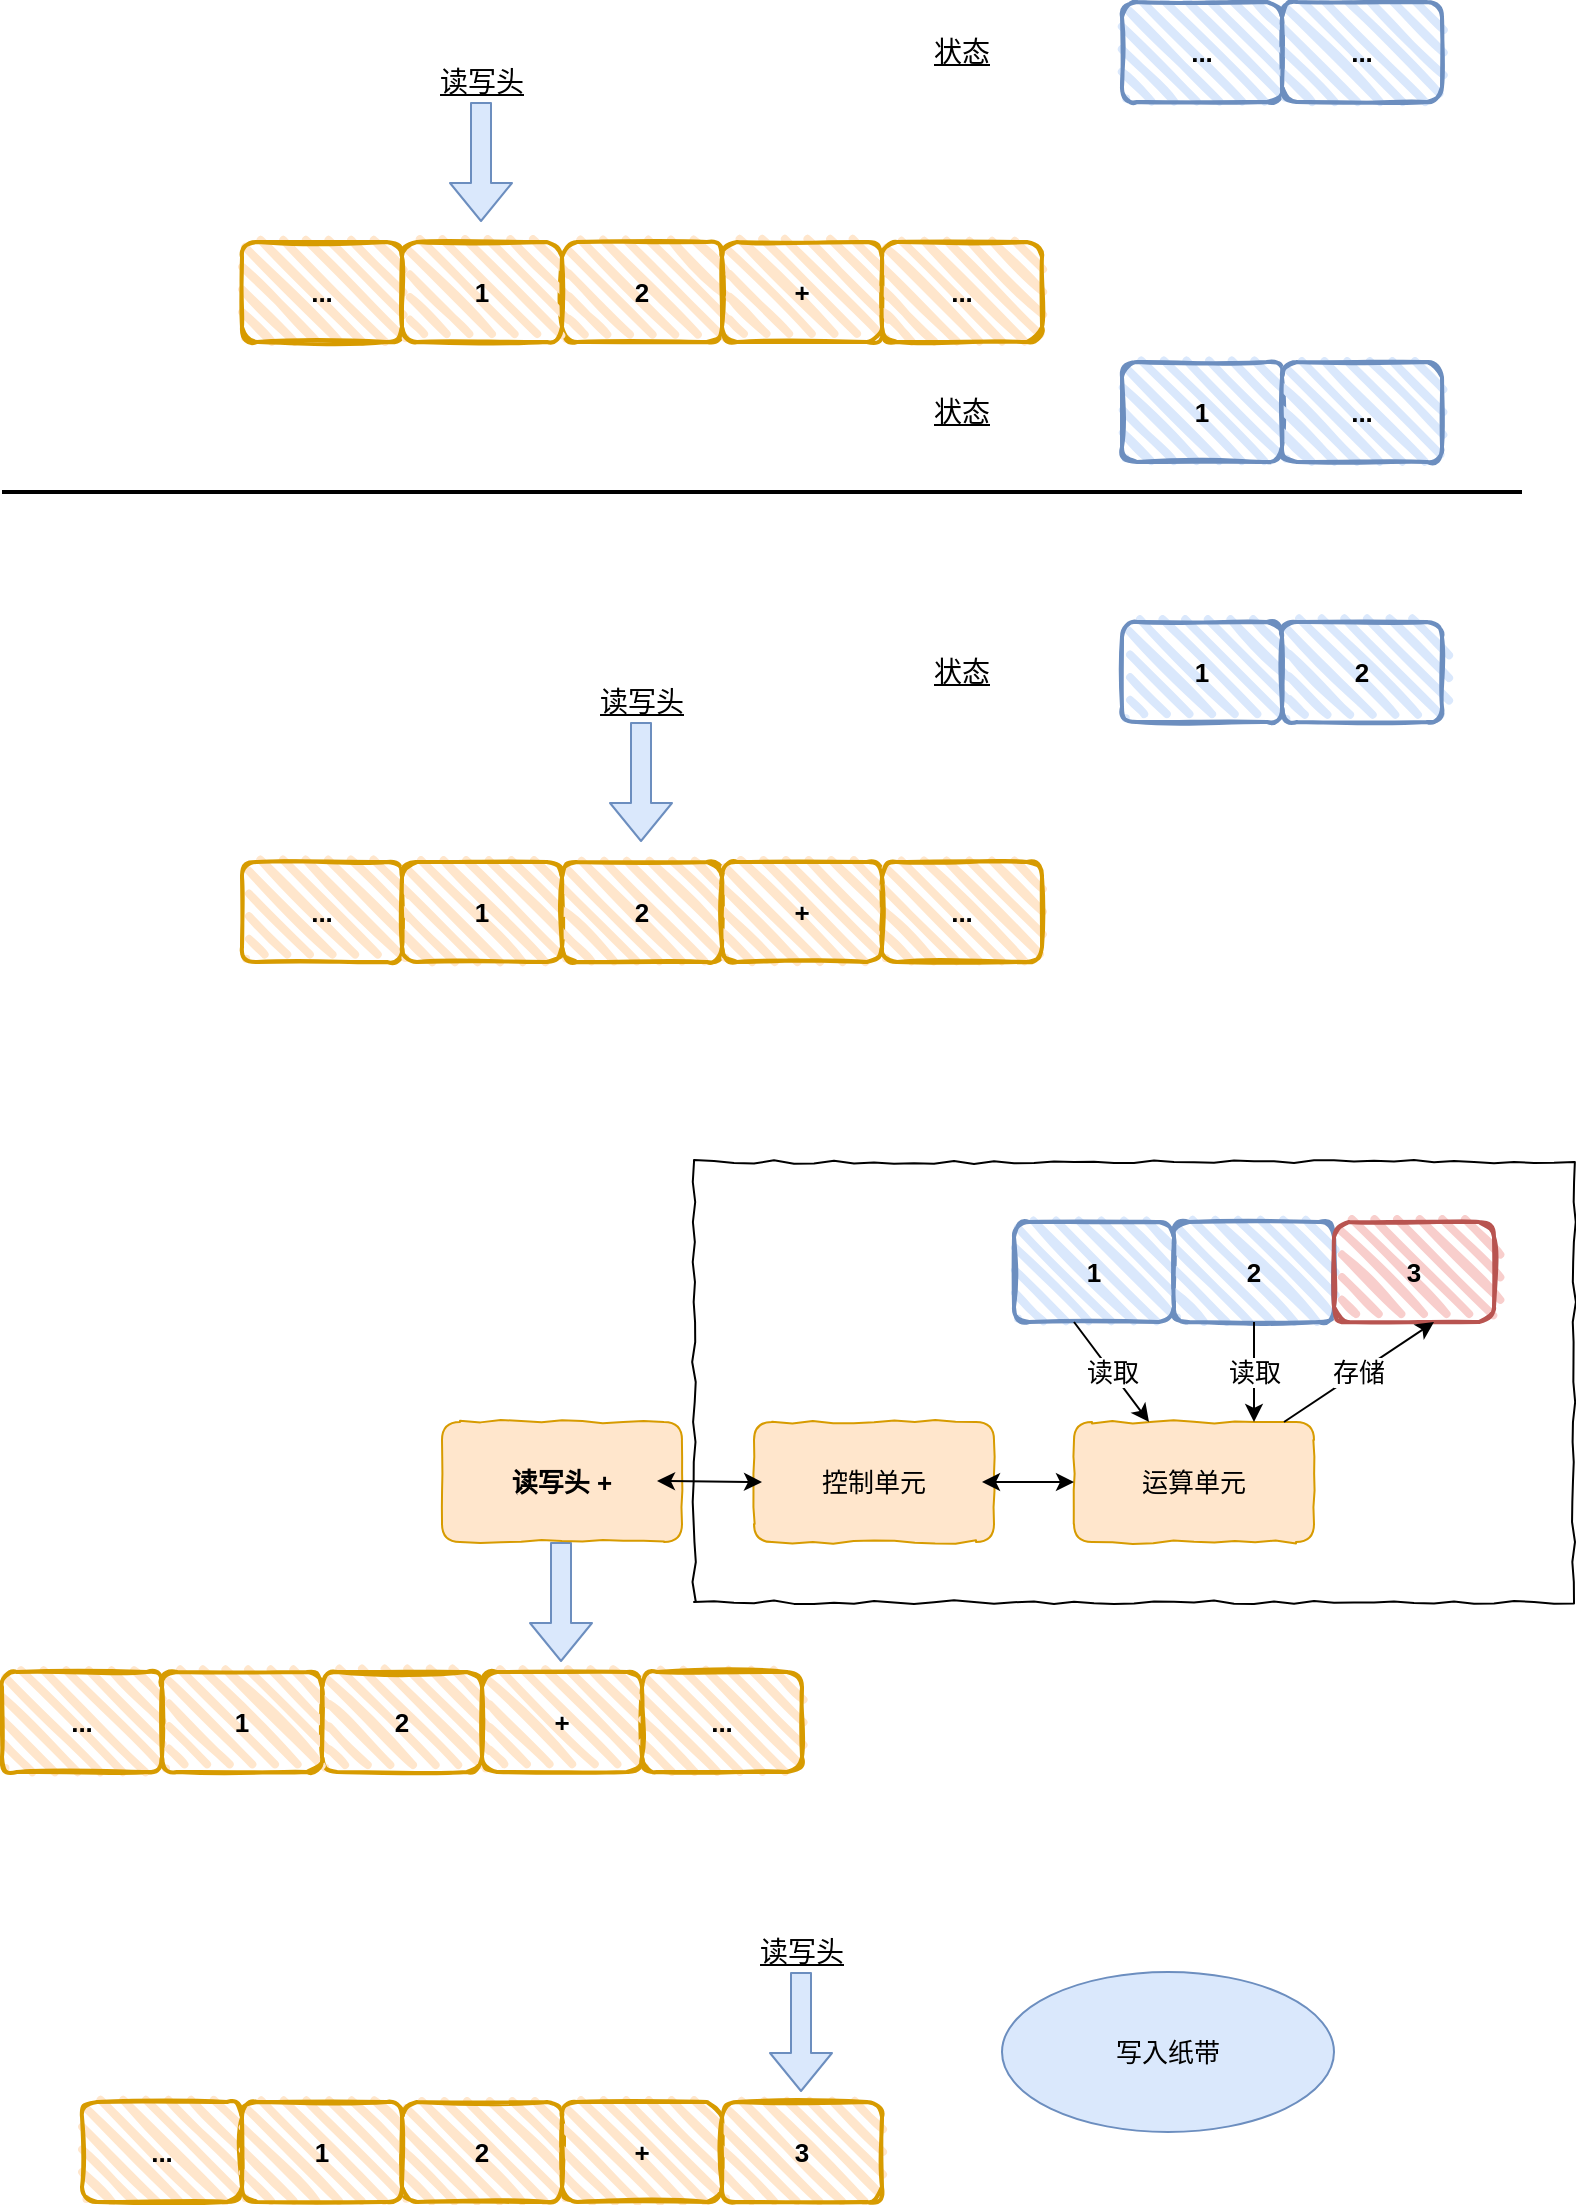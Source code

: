 <mxfile version="14.6.9" type="github">
  <diagram id="C5RBs43oDa-KdzZeNtuy" name="Page-1">
    <mxGraphModel dx="1422" dy="763" grid="1" gridSize="10" guides="1" tooltips="1" connect="1" arrows="1" fold="1" page="1" pageScale="1" pageWidth="827" pageHeight="1169" math="0" shadow="0">
      <root>
        <mxCell id="WIyWlLk6GJQsqaUBKTNV-0" />
        <mxCell id="WIyWlLk6GJQsqaUBKTNV-1" parent="WIyWlLk6GJQsqaUBKTNV-0" />
        <mxCell id="q5xzJfP4Nafqat3uKKbd-0" value="..." style="rounded=1;whiteSpace=wrap;html=1;strokeWidth=2;fillWeight=4;hachureGap=8;hachureAngle=45;fillColor=#ffe6cc;sketch=1;strokeColor=#d79b00;fontStyle=1;fontSize=13;" vertex="1" parent="WIyWlLk6GJQsqaUBKTNV-1">
          <mxGeometry x="160" y="160" width="80" height="50" as="geometry" />
        </mxCell>
        <mxCell id="q5xzJfP4Nafqat3uKKbd-1" value="2" style="rounded=1;whiteSpace=wrap;html=1;strokeWidth=2;fillWeight=4;hachureGap=8;hachureAngle=45;fillColor=#ffe6cc;sketch=1;strokeColor=#d79b00;fontStyle=1;fontSize=13;" vertex="1" parent="WIyWlLk6GJQsqaUBKTNV-1">
          <mxGeometry x="320" y="160" width="80" height="50" as="geometry" />
        </mxCell>
        <mxCell id="q5xzJfP4Nafqat3uKKbd-2" value="1" style="rounded=1;whiteSpace=wrap;html=1;strokeWidth=2;fillWeight=4;hachureGap=8;hachureAngle=45;fillColor=#ffe6cc;sketch=1;strokeColor=#d79b00;fontStyle=1;fontSize=13;" vertex="1" parent="WIyWlLk6GJQsqaUBKTNV-1">
          <mxGeometry x="240" y="160" width="80" height="50" as="geometry" />
        </mxCell>
        <mxCell id="q5xzJfP4Nafqat3uKKbd-3" value="+" style="rounded=1;whiteSpace=wrap;html=1;strokeWidth=2;fillWeight=4;hachureGap=8;hachureAngle=45;fillColor=#ffe6cc;sketch=1;strokeColor=#d79b00;fontStyle=1;fontSize=13;" vertex="1" parent="WIyWlLk6GJQsqaUBKTNV-1">
          <mxGeometry x="400" y="160" width="80" height="50" as="geometry" />
        </mxCell>
        <mxCell id="q5xzJfP4Nafqat3uKKbd-5" value="..." style="rounded=1;whiteSpace=wrap;html=1;strokeWidth=2;fillWeight=4;hachureGap=8;hachureAngle=45;fillColor=#ffe6cc;sketch=1;strokeColor=#d79b00;fontStyle=1;fontSize=13;" vertex="1" parent="WIyWlLk6GJQsqaUBKTNV-1">
          <mxGeometry x="480" y="160" width="80" height="50" as="geometry" />
        </mxCell>
        <mxCell id="q5xzJfP4Nafqat3uKKbd-6" value="" style="shape=flexArrow;endArrow=classic;html=1;fillColor=#dae8fc;strokeColor=#6c8ebf;" edge="1" parent="WIyWlLk6GJQsqaUBKTNV-1">
          <mxGeometry width="50" height="50" relative="1" as="geometry">
            <mxPoint x="279.5" y="90" as="sourcePoint" />
            <mxPoint x="279.5" y="150" as="targetPoint" />
          </mxGeometry>
        </mxCell>
        <mxCell id="q5xzJfP4Nafqat3uKKbd-9" value="读写头" style="text;html=1;strokeColor=none;fillColor=none;align=center;verticalAlign=middle;whiteSpace=wrap;rounded=0;fontSize=14;fontStyle=4;horizontal=1;" vertex="1" parent="WIyWlLk6GJQsqaUBKTNV-1">
          <mxGeometry x="240" y="70" width="80" height="20" as="geometry" />
        </mxCell>
        <mxCell id="q5xzJfP4Nafqat3uKKbd-10" value="1" style="rounded=1;whiteSpace=wrap;html=1;strokeWidth=2;fillWeight=4;hachureGap=8;hachureAngle=45;fillColor=#dae8fc;sketch=1;strokeColor=#6c8ebf;fontStyle=1;fontSize=13;" vertex="1" parent="WIyWlLk6GJQsqaUBKTNV-1">
          <mxGeometry x="600" y="220" width="80" height="50" as="geometry" />
        </mxCell>
        <mxCell id="q5xzJfP4Nafqat3uKKbd-12" value="..." style="rounded=1;whiteSpace=wrap;html=1;strokeWidth=2;fillWeight=4;hachureGap=8;hachureAngle=45;fillColor=#dae8fc;sketch=1;strokeColor=#6c8ebf;fontStyle=1;fontSize=13;" vertex="1" parent="WIyWlLk6GJQsqaUBKTNV-1">
          <mxGeometry x="680" y="220" width="80" height="50" as="geometry" />
        </mxCell>
        <mxCell id="q5xzJfP4Nafqat3uKKbd-13" value="状态" style="text;html=1;strokeColor=none;fillColor=none;align=center;verticalAlign=middle;whiteSpace=wrap;rounded=0;fontSize=14;fontStyle=4;horizontal=1;" vertex="1" parent="WIyWlLk6GJQsqaUBKTNV-1">
          <mxGeometry x="480" y="235" width="80" height="20" as="geometry" />
        </mxCell>
        <mxCell id="q5xzJfP4Nafqat3uKKbd-14" value="" style="line;strokeWidth=2;html=1;fontSize=13;" vertex="1" parent="WIyWlLk6GJQsqaUBKTNV-1">
          <mxGeometry x="40" y="280" width="760" height="10" as="geometry" />
        </mxCell>
        <mxCell id="q5xzJfP4Nafqat3uKKbd-15" value="..." style="rounded=1;whiteSpace=wrap;html=1;strokeWidth=2;fillWeight=4;hachureGap=8;hachureAngle=45;fillColor=#ffe6cc;sketch=1;strokeColor=#d79b00;fontStyle=1;fontSize=13;" vertex="1" parent="WIyWlLk6GJQsqaUBKTNV-1">
          <mxGeometry x="160" y="470" width="80" height="50" as="geometry" />
        </mxCell>
        <mxCell id="q5xzJfP4Nafqat3uKKbd-16" value="2" style="rounded=1;whiteSpace=wrap;html=1;strokeWidth=2;fillWeight=4;hachureGap=8;hachureAngle=45;fillColor=#ffe6cc;sketch=1;strokeColor=#d79b00;fontStyle=1;fontSize=13;" vertex="1" parent="WIyWlLk6GJQsqaUBKTNV-1">
          <mxGeometry x="320" y="470" width="80" height="50" as="geometry" />
        </mxCell>
        <mxCell id="q5xzJfP4Nafqat3uKKbd-17" value="1" style="rounded=1;whiteSpace=wrap;html=1;strokeWidth=2;fillWeight=4;hachureGap=8;hachureAngle=45;fillColor=#ffe6cc;sketch=1;strokeColor=#d79b00;fontStyle=1;fontSize=13;" vertex="1" parent="WIyWlLk6GJQsqaUBKTNV-1">
          <mxGeometry x="240" y="470" width="80" height="50" as="geometry" />
        </mxCell>
        <mxCell id="q5xzJfP4Nafqat3uKKbd-18" value="+" style="rounded=1;whiteSpace=wrap;html=1;strokeWidth=2;fillWeight=4;hachureGap=8;hachureAngle=45;fillColor=#ffe6cc;sketch=1;strokeColor=#d79b00;fontStyle=1;fontSize=13;" vertex="1" parent="WIyWlLk6GJQsqaUBKTNV-1">
          <mxGeometry x="400" y="470" width="80" height="50" as="geometry" />
        </mxCell>
        <mxCell id="q5xzJfP4Nafqat3uKKbd-19" value="..." style="rounded=1;whiteSpace=wrap;html=1;strokeWidth=2;fillWeight=4;hachureGap=8;hachureAngle=45;fillColor=#ffe6cc;sketch=1;strokeColor=#d79b00;fontStyle=1;fontSize=13;" vertex="1" parent="WIyWlLk6GJQsqaUBKTNV-1">
          <mxGeometry x="480" y="470" width="80" height="50" as="geometry" />
        </mxCell>
        <mxCell id="q5xzJfP4Nafqat3uKKbd-20" value="" style="shape=flexArrow;endArrow=classic;html=1;fillColor=#dae8fc;strokeColor=#6c8ebf;" edge="1" parent="WIyWlLk6GJQsqaUBKTNV-1">
          <mxGeometry width="50" height="50" relative="1" as="geometry">
            <mxPoint x="359.5" y="400" as="sourcePoint" />
            <mxPoint x="359.5" y="460" as="targetPoint" />
          </mxGeometry>
        </mxCell>
        <mxCell id="q5xzJfP4Nafqat3uKKbd-21" value="读写头" style="text;html=1;strokeColor=none;fillColor=none;align=center;verticalAlign=middle;whiteSpace=wrap;rounded=0;fontSize=14;fontStyle=4;horizontal=1;" vertex="1" parent="WIyWlLk6GJQsqaUBKTNV-1">
          <mxGeometry x="320" y="380" width="80" height="20" as="geometry" />
        </mxCell>
        <mxCell id="q5xzJfP4Nafqat3uKKbd-22" value="1" style="rounded=1;whiteSpace=wrap;html=1;strokeWidth=2;fillWeight=4;hachureGap=8;hachureAngle=45;fillColor=#dae8fc;sketch=1;strokeColor=#6c8ebf;fontStyle=1;fontSize=13;" vertex="1" parent="WIyWlLk6GJQsqaUBKTNV-1">
          <mxGeometry x="600" y="350" width="80" height="50" as="geometry" />
        </mxCell>
        <mxCell id="q5xzJfP4Nafqat3uKKbd-23" value="2" style="rounded=1;whiteSpace=wrap;html=1;strokeWidth=2;fillWeight=4;hachureGap=8;hachureAngle=45;fillColor=#dae8fc;sketch=1;strokeColor=#6c8ebf;fontStyle=1;fontSize=13;" vertex="1" parent="WIyWlLk6GJQsqaUBKTNV-1">
          <mxGeometry x="680" y="350" width="80" height="50" as="geometry" />
        </mxCell>
        <mxCell id="q5xzJfP4Nafqat3uKKbd-24" value="状态" style="text;html=1;strokeColor=none;fillColor=none;align=center;verticalAlign=middle;whiteSpace=wrap;rounded=0;fontSize=14;fontStyle=4;horizontal=1;" vertex="1" parent="WIyWlLk6GJQsqaUBKTNV-1">
          <mxGeometry x="480" y="365" width="80" height="20" as="geometry" />
        </mxCell>
        <mxCell id="q5xzJfP4Nafqat3uKKbd-25" value="..." style="rounded=1;whiteSpace=wrap;html=1;strokeWidth=2;fillWeight=4;hachureGap=8;hachureAngle=45;fillColor=#dae8fc;sketch=1;strokeColor=#6c8ebf;fontStyle=1;fontSize=13;" vertex="1" parent="WIyWlLk6GJQsqaUBKTNV-1">
          <mxGeometry x="600" y="40" width="80" height="50" as="geometry" />
        </mxCell>
        <mxCell id="q5xzJfP4Nafqat3uKKbd-26" value="..." style="rounded=1;whiteSpace=wrap;html=1;strokeWidth=2;fillWeight=4;hachureGap=8;hachureAngle=45;fillColor=#dae8fc;sketch=1;strokeColor=#6c8ebf;fontStyle=1;fontSize=13;" vertex="1" parent="WIyWlLk6GJQsqaUBKTNV-1">
          <mxGeometry x="680" y="40" width="80" height="50" as="geometry" />
        </mxCell>
        <mxCell id="q5xzJfP4Nafqat3uKKbd-27" value="状态" style="text;html=1;strokeColor=none;fillColor=none;align=center;verticalAlign=middle;whiteSpace=wrap;rounded=0;fontSize=14;fontStyle=4;horizontal=1;" vertex="1" parent="WIyWlLk6GJQsqaUBKTNV-1">
          <mxGeometry x="480" y="55" width="80" height="20" as="geometry" />
        </mxCell>
        <mxCell id="q5xzJfP4Nafqat3uKKbd-30" value="..." style="rounded=1;whiteSpace=wrap;html=1;strokeWidth=2;fillWeight=4;hachureGap=8;hachureAngle=45;fillColor=#ffe6cc;sketch=1;strokeColor=#d79b00;fontStyle=1;fontSize=13;" vertex="1" parent="WIyWlLk6GJQsqaUBKTNV-1">
          <mxGeometry x="40" y="875" width="80" height="50" as="geometry" />
        </mxCell>
        <mxCell id="q5xzJfP4Nafqat3uKKbd-31" value="2" style="rounded=1;whiteSpace=wrap;html=1;strokeWidth=2;fillWeight=4;hachureGap=8;hachureAngle=45;fillColor=#ffe6cc;sketch=1;strokeColor=#d79b00;fontStyle=1;fontSize=13;" vertex="1" parent="WIyWlLk6GJQsqaUBKTNV-1">
          <mxGeometry x="200" y="875" width="80" height="50" as="geometry" />
        </mxCell>
        <mxCell id="q5xzJfP4Nafqat3uKKbd-32" value="1" style="rounded=1;whiteSpace=wrap;html=1;strokeWidth=2;fillWeight=4;hachureGap=8;hachureAngle=45;fillColor=#ffe6cc;sketch=1;strokeColor=#d79b00;fontStyle=1;fontSize=13;" vertex="1" parent="WIyWlLk6GJQsqaUBKTNV-1">
          <mxGeometry x="120" y="875" width="80" height="50" as="geometry" />
        </mxCell>
        <mxCell id="q5xzJfP4Nafqat3uKKbd-33" value="+" style="rounded=1;whiteSpace=wrap;html=1;strokeWidth=2;fillWeight=4;hachureGap=8;hachureAngle=45;fillColor=#ffe6cc;sketch=1;strokeColor=#d79b00;fontStyle=1;fontSize=13;" vertex="1" parent="WIyWlLk6GJQsqaUBKTNV-1">
          <mxGeometry x="280" y="875" width="80" height="50" as="geometry" />
        </mxCell>
        <mxCell id="q5xzJfP4Nafqat3uKKbd-34" value="..." style="rounded=1;whiteSpace=wrap;html=1;strokeWidth=2;fillWeight=4;hachureGap=8;hachureAngle=45;fillColor=#ffe6cc;sketch=1;strokeColor=#d79b00;fontStyle=1;fontSize=13;" vertex="1" parent="WIyWlLk6GJQsqaUBKTNV-1">
          <mxGeometry x="360" y="875" width="80" height="50" as="geometry" />
        </mxCell>
        <mxCell id="q5xzJfP4Nafqat3uKKbd-35" value="" style="shape=flexArrow;endArrow=classic;html=1;fillColor=#dae8fc;strokeColor=#6c8ebf;" edge="1" parent="WIyWlLk6GJQsqaUBKTNV-1">
          <mxGeometry width="50" height="50" relative="1" as="geometry">
            <mxPoint x="319.5" y="810" as="sourcePoint" />
            <mxPoint x="319.5" y="870" as="targetPoint" />
          </mxGeometry>
        </mxCell>
        <mxCell id="q5xzJfP4Nafqat3uKKbd-37" value="1" style="rounded=1;whiteSpace=wrap;html=1;strokeWidth=2;fillWeight=4;hachureGap=8;hachureAngle=45;fillColor=#dae8fc;sketch=1;strokeColor=#6c8ebf;fontStyle=1;fontSize=13;comic=1;" vertex="1" parent="WIyWlLk6GJQsqaUBKTNV-1">
          <mxGeometry x="546" y="650" width="80" height="50" as="geometry" />
        </mxCell>
        <mxCell id="q5xzJfP4Nafqat3uKKbd-38" value="2" style="rounded=1;whiteSpace=wrap;html=1;strokeWidth=2;fillWeight=4;hachureGap=8;hachureAngle=45;fillColor=#dae8fc;sketch=1;strokeColor=#6c8ebf;fontStyle=1;fontSize=13;comic=1;" vertex="1" parent="WIyWlLk6GJQsqaUBKTNV-1">
          <mxGeometry x="626" y="650" width="80" height="50" as="geometry" />
        </mxCell>
        <mxCell id="q5xzJfP4Nafqat3uKKbd-41" value="3" style="rounded=1;whiteSpace=wrap;html=1;strokeWidth=2;fillWeight=4;hachureGap=8;hachureAngle=45;fillColor=#f8cecc;sketch=1;strokeColor=#b85450;fontStyle=1;fontSize=13;comic=1;" vertex="1" parent="WIyWlLk6GJQsqaUBKTNV-1">
          <mxGeometry x="706" y="650" width="80" height="50" as="geometry" />
        </mxCell>
        <mxCell id="q5xzJfP4Nafqat3uKKbd-42" value="" style="rounded=0;whiteSpace=wrap;html=1;fontSize=13;shadow=0;comic=1;fillColor=none;" vertex="1" parent="WIyWlLk6GJQsqaUBKTNV-1">
          <mxGeometry x="386" y="620" width="440" height="220" as="geometry" />
        </mxCell>
        <mxCell id="q5xzJfP4Nafqat3uKKbd-45" value="控制单元" style="rounded=1;whiteSpace=wrap;html=1;shadow=0;fontSize=13;fillColor=#ffe6cc;comic=1;strokeColor=#d79b00;" vertex="1" parent="WIyWlLk6GJQsqaUBKTNV-1">
          <mxGeometry x="416" y="750" width="120" height="60" as="geometry" />
        </mxCell>
        <mxCell id="q5xzJfP4Nafqat3uKKbd-46" value="运算单元" style="rounded=1;whiteSpace=wrap;html=1;shadow=0;fontSize=13;fillColor=#ffe6cc;comic=1;strokeColor=#d79b00;" vertex="1" parent="WIyWlLk6GJQsqaUBKTNV-1">
          <mxGeometry x="576" y="750" width="120" height="60" as="geometry" />
        </mxCell>
        <mxCell id="q5xzJfP4Nafqat3uKKbd-47" value="读写头 +" style="rounded=1;whiteSpace=wrap;html=1;shadow=0;fontSize=13;fillColor=#ffe6cc;comic=1;strokeColor=#d79b00;fontStyle=1" vertex="1" parent="WIyWlLk6GJQsqaUBKTNV-1">
          <mxGeometry x="260" y="750" width="120" height="60" as="geometry" />
        </mxCell>
        <mxCell id="q5xzJfP4Nafqat3uKKbd-48" value="存储" style="endArrow=classic;html=1;fontSize=13;" edge="1" parent="WIyWlLk6GJQsqaUBKTNV-1" source="q5xzJfP4Nafqat3uKKbd-46">
          <mxGeometry width="50" height="50" relative="1" as="geometry">
            <mxPoint x="676" y="740" as="sourcePoint" />
            <mxPoint x="756" y="700" as="targetPoint" />
            <Array as="points" />
          </mxGeometry>
        </mxCell>
        <mxCell id="q5xzJfP4Nafqat3uKKbd-49" value="" style="endArrow=classic;startArrow=classic;html=1;fontSize=13;" edge="1" parent="WIyWlLk6GJQsqaUBKTNV-1">
          <mxGeometry width="50" height="50" relative="1" as="geometry">
            <mxPoint x="367.5" y="779.5" as="sourcePoint" />
            <mxPoint x="420" y="780" as="targetPoint" />
          </mxGeometry>
        </mxCell>
        <mxCell id="q5xzJfP4Nafqat3uKKbd-50" value="" style="endArrow=classic;startArrow=classic;html=1;fontSize=13;entryX=0;entryY=0.5;entryDx=0;entryDy=0;" edge="1" parent="WIyWlLk6GJQsqaUBKTNV-1" target="q5xzJfP4Nafqat3uKKbd-46">
          <mxGeometry width="50" height="50" relative="1" as="geometry">
            <mxPoint x="530" y="780" as="sourcePoint" />
            <mxPoint x="596" y="780" as="targetPoint" />
          </mxGeometry>
        </mxCell>
        <mxCell id="q5xzJfP4Nafqat3uKKbd-51" value="读取" style="endArrow=classic;html=1;fontSize=13;" edge="1" parent="WIyWlLk6GJQsqaUBKTNV-1" target="q5xzJfP4Nafqat3uKKbd-46">
          <mxGeometry width="50" height="50" relative="1" as="geometry">
            <mxPoint x="576" y="700" as="sourcePoint" />
            <mxPoint x="656" y="740" as="targetPoint" />
            <Array as="points" />
          </mxGeometry>
        </mxCell>
        <mxCell id="q5xzJfP4Nafqat3uKKbd-53" value="读取" style="endArrow=classic;html=1;fontSize=13;" edge="1" parent="WIyWlLk6GJQsqaUBKTNV-1">
          <mxGeometry width="50" height="50" relative="1" as="geometry">
            <mxPoint x="666" y="700" as="sourcePoint" />
            <mxPoint x="666" y="750" as="targetPoint" />
            <Array as="points" />
          </mxGeometry>
        </mxCell>
        <mxCell id="q5xzJfP4Nafqat3uKKbd-54" value="..." style="rounded=1;whiteSpace=wrap;html=1;strokeWidth=2;fillWeight=4;hachureGap=8;hachureAngle=45;fillColor=#ffe6cc;sketch=1;strokeColor=#d79b00;fontStyle=1;fontSize=13;" vertex="1" parent="WIyWlLk6GJQsqaUBKTNV-1">
          <mxGeometry x="80" y="1090" width="80" height="50" as="geometry" />
        </mxCell>
        <mxCell id="q5xzJfP4Nafqat3uKKbd-55" value="2" style="rounded=1;whiteSpace=wrap;html=1;strokeWidth=2;fillWeight=4;hachureGap=8;hachureAngle=45;fillColor=#ffe6cc;sketch=1;strokeColor=#d79b00;fontStyle=1;fontSize=13;" vertex="1" parent="WIyWlLk6GJQsqaUBKTNV-1">
          <mxGeometry x="240" y="1090" width="80" height="50" as="geometry" />
        </mxCell>
        <mxCell id="q5xzJfP4Nafqat3uKKbd-56" value="1" style="rounded=1;whiteSpace=wrap;html=1;strokeWidth=2;fillWeight=4;hachureGap=8;hachureAngle=45;fillColor=#ffe6cc;sketch=1;strokeColor=#d79b00;fontStyle=1;fontSize=13;" vertex="1" parent="WIyWlLk6GJQsqaUBKTNV-1">
          <mxGeometry x="160" y="1090" width="80" height="50" as="geometry" />
        </mxCell>
        <mxCell id="q5xzJfP4Nafqat3uKKbd-57" value="+" style="rounded=1;whiteSpace=wrap;html=1;strokeWidth=2;fillWeight=4;hachureGap=8;hachureAngle=45;fillColor=#ffe6cc;sketch=1;strokeColor=#d79b00;fontStyle=1;fontSize=13;" vertex="1" parent="WIyWlLk6GJQsqaUBKTNV-1">
          <mxGeometry x="320" y="1090" width="80" height="50" as="geometry" />
        </mxCell>
        <mxCell id="q5xzJfP4Nafqat3uKKbd-58" value="3" style="rounded=1;whiteSpace=wrap;html=1;strokeWidth=2;fillWeight=4;hachureGap=8;hachureAngle=45;fillColor=#ffe6cc;sketch=1;strokeColor=#d79b00;fontStyle=1;fontSize=13;" vertex="1" parent="WIyWlLk6GJQsqaUBKTNV-1">
          <mxGeometry x="400" y="1090" width="80" height="50" as="geometry" />
        </mxCell>
        <mxCell id="q5xzJfP4Nafqat3uKKbd-59" value="" style="shape=flexArrow;endArrow=classic;html=1;fillColor=#dae8fc;strokeColor=#6c8ebf;" edge="1" parent="WIyWlLk6GJQsqaUBKTNV-1">
          <mxGeometry width="50" height="50" relative="1" as="geometry">
            <mxPoint x="439.5" y="1025" as="sourcePoint" />
            <mxPoint x="439.5" y="1085" as="targetPoint" />
          </mxGeometry>
        </mxCell>
        <mxCell id="q5xzJfP4Nafqat3uKKbd-60" value="读写头" style="text;html=1;strokeColor=none;fillColor=none;align=center;verticalAlign=middle;whiteSpace=wrap;rounded=0;fontSize=14;fontStyle=4;horizontal=1;" vertex="1" parent="WIyWlLk6GJQsqaUBKTNV-1">
          <mxGeometry x="400" y="1005" width="80" height="20" as="geometry" />
        </mxCell>
        <mxCell id="q5xzJfP4Nafqat3uKKbd-64" value="写入纸带" style="ellipse;whiteSpace=wrap;html=1;shadow=0;comic=0;fontSize=13;fillColor=#dae8fc;strokeColor=#6c8ebf;treeMoving=1;" vertex="1" parent="WIyWlLk6GJQsqaUBKTNV-1">
          <mxGeometry x="540" y="1025" width="166" height="80" as="geometry" />
        </mxCell>
      </root>
    </mxGraphModel>
  </diagram>
</mxfile>
